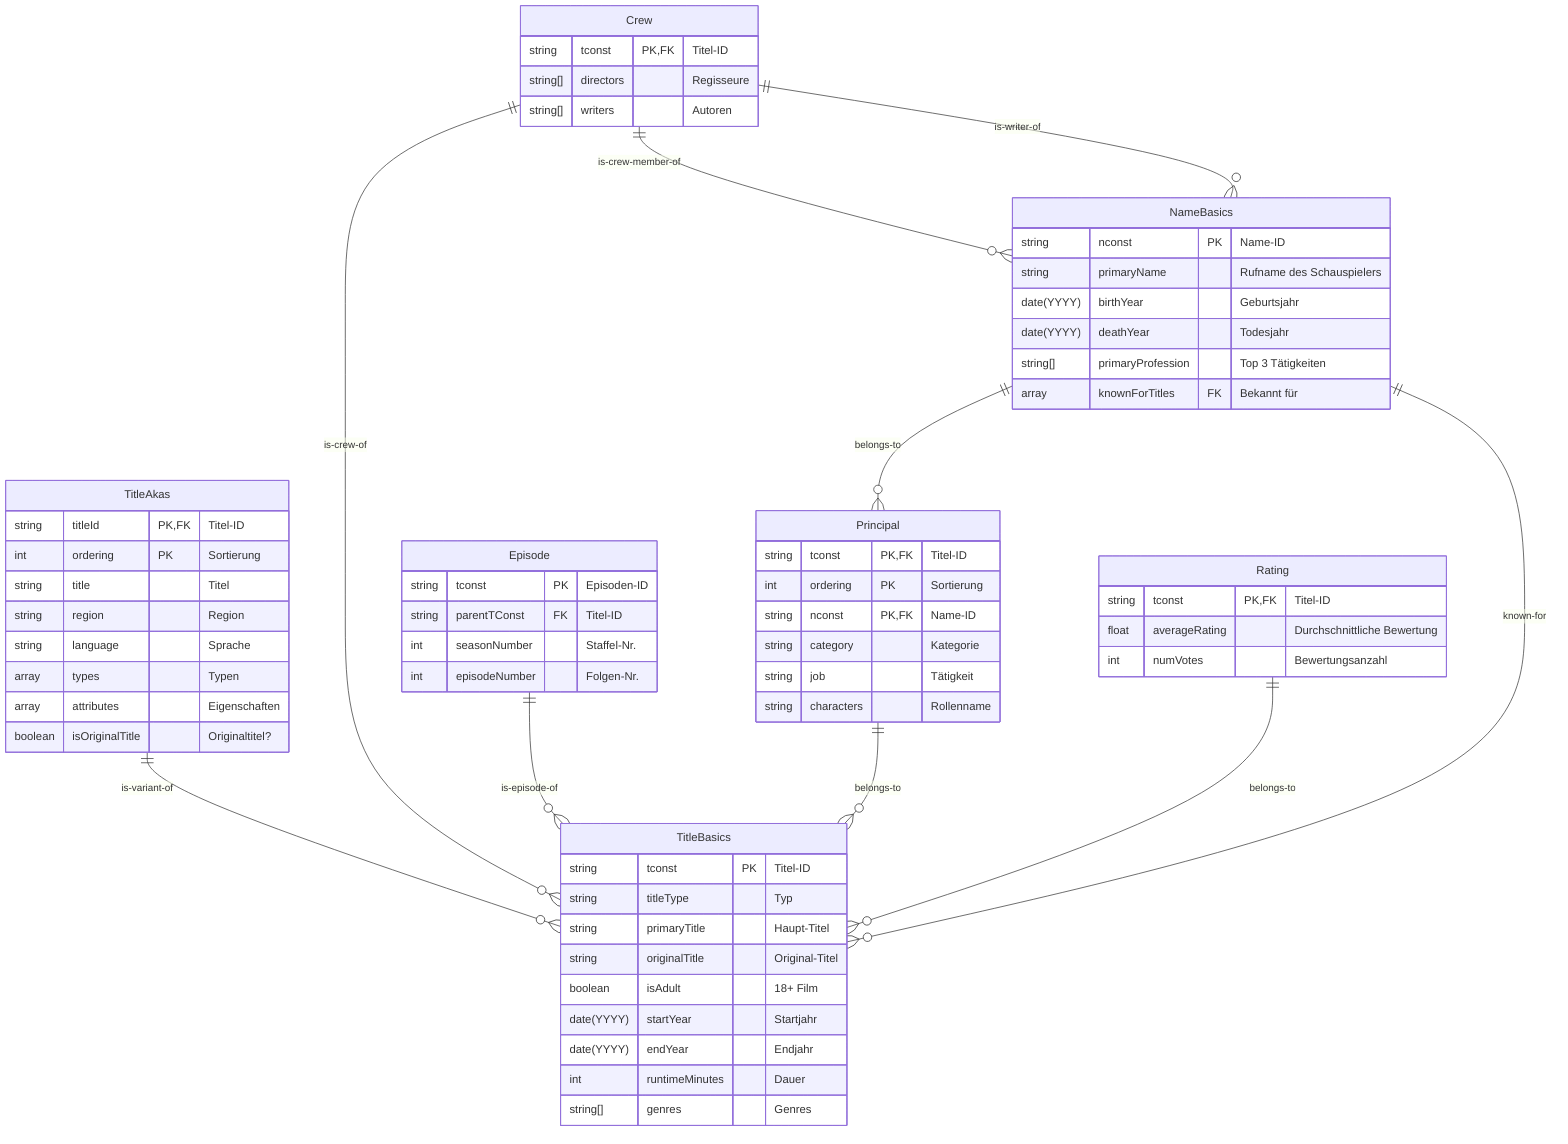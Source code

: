 erDiagram
    TitleAkas {
        string titleId PK, FK "Titel-ID"
        int ordering PK "Sortierung"
        string title "Titel"
        string region "Region"
        string language "Sprache"
        array types "Typen"
        array attributes "Eigenschaften"
        boolean isOriginalTitle "Originaltitel?"
    }

    TitleBasics {
        string tconst PK "Titel-ID"
        string titleType "Typ"
        string primaryTitle "Haupt-Titel"
        string originalTitle "Original-Titel"
        boolean isAdult "18+ Film"
        date(YYYY) startYear "Startjahr"
        date(YYYY) endYear "Endjahr"
        int runtimeMinutes "Dauer"
        string[] genres "Genres"
    }

    Crew {
        string tconst PK, FK "Titel-ID"
        string[] directors "Regisseure"
        string[] writers "Autoren"
    }

    Episode {
        string tconst PK "Episoden-ID"
        string parentTConst FK "Titel-ID"
        int seasonNumber "Staffel-Nr."
        int episodeNumber "Folgen-Nr."
    }

    Principal {
        string tconst PK, FK "Titel-ID"
        int ordering PK "Sortierung"
        string nconst PK, FK "Name-ID"
        string category "Kategorie"
        string job "Tätigkeit"
        string characters "Rollenname"
    }

    Rating {
        string tconst PK, FK "Titel-ID"
        float averageRating "Durchschnittliche Bewertung"
        int numVotes "Bewertungsanzahl"
    }

    NameBasics {
        string nconst PK "Name-ID"
        string primaryName "Rufname des Schauspielers"
        date(YYYY) birthYear "Geburtsjahr"
        date(YYYY) deathYear "Todesjahr"
        string[] primaryProfession "Top 3 Tätigkeiten"
        array knownForTitles FK "Bekannt für"
    }

    TitleAkas ||--o{ TitleBasics : is-variant-of
    Crew ||--o{ TitleBasics : is-crew-of
    Crew ||--o{ NameBasics : is-crew-member-of
    Crew ||--o{ NameBasics : is-writer-of
    Episode ||--o{ TitleBasics : is-episode-of
    Principal ||--o{ TitleBasics : belongs-to
    NameBasics ||--o{ Principal : belongs-to
    Rating ||--o{ TitleBasics : belongs-to
    NameBasics ||--o{ TitleBasics : known-for